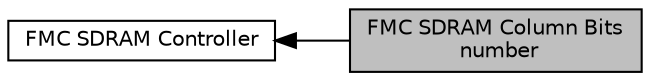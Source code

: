 digraph "FMC SDRAM Column Bits number"
{
  edge [fontname="Helvetica",fontsize="10",labelfontname="Helvetica",labelfontsize="10"];
  node [fontname="Helvetica",fontsize="10",shape=record];
  rankdir=LR;
  Node1 [label="FMC SDRAM Controller",height=0.2,width=0.4,color="black", fillcolor="white", style="filled",URL="$group___f_m_c___l_l___s_d_r_a_m___controller.html"];
  Node0 [label="FMC SDRAM Column Bits\l number",height=0.2,width=0.4,color="black", fillcolor="grey75", style="filled", fontcolor="black"];
  Node1->Node0 [shape=plaintext, dir="back", style="solid"];
}
